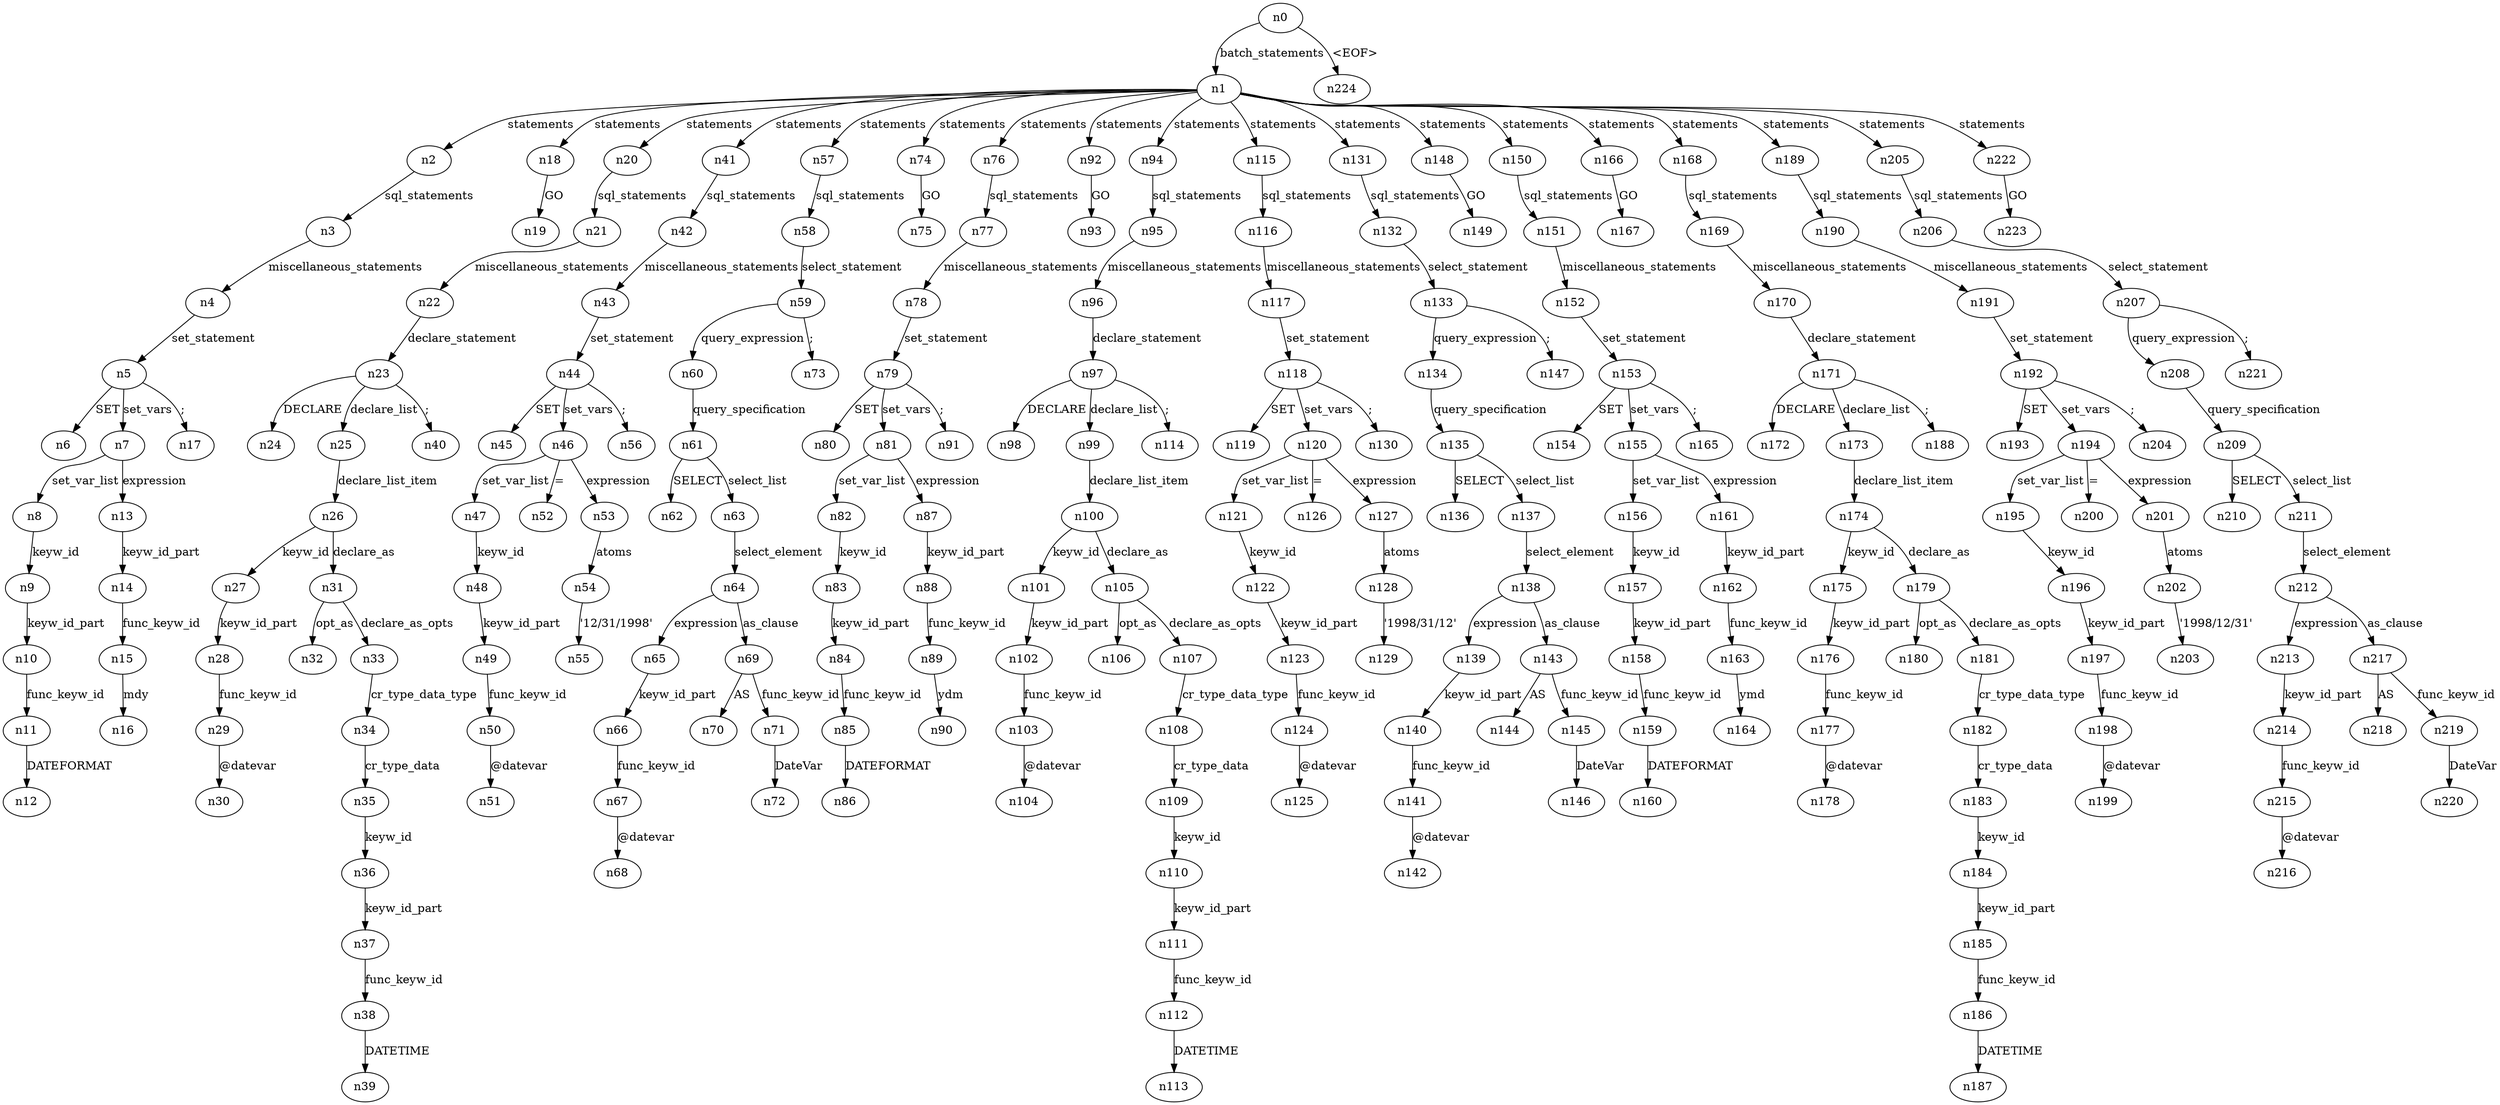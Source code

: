 digraph ParseTree {
  n0 -> n1 [label="batch_statements"];
  n1 -> n2 [label="statements"];
  n2 -> n3 [label="sql_statements"];
  n3 -> n4 [label="miscellaneous_statements"];
  n4 -> n5 [label="set_statement"];
  n5 -> n6 [label="SET"];
  n5 -> n7 [label="set_vars"];
  n7 -> n8 [label="set_var_list"];
  n8 -> n9 [label="keyw_id"];
  n9 -> n10 [label="keyw_id_part"];
  n10 -> n11 [label="func_keyw_id"];
  n11 -> n12 [label="DATEFORMAT"];
  n7 -> n13 [label="expression"];
  n13 -> n14 [label="keyw_id_part"];
  n14 -> n15 [label="func_keyw_id"];
  n15 -> n16 [label="mdy"];
  n5 -> n17 [label=";"];
  n1 -> n18 [label="statements"];
  n18 -> n19 [label="GO"];
  n1 -> n20 [label="statements"];
  n20 -> n21 [label="sql_statements"];
  n21 -> n22 [label="miscellaneous_statements"];
  n22 -> n23 [label="declare_statement"];
  n23 -> n24 [label="DECLARE"];
  n23 -> n25 [label="declare_list"];
  n25 -> n26 [label="declare_list_item"];
  n26 -> n27 [label="keyw_id"];
  n27 -> n28 [label="keyw_id_part"];
  n28 -> n29 [label="func_keyw_id"];
  n29 -> n30 [label="@datevar"];
  n26 -> n31 [label="declare_as"];
  n31 -> n32 [label="opt_as"];
  n31 -> n33 [label="declare_as_opts"];
  n33 -> n34 [label="cr_type_data_type"];
  n34 -> n35 [label="cr_type_data"];
  n35 -> n36 [label="keyw_id"];
  n36 -> n37 [label="keyw_id_part"];
  n37 -> n38 [label="func_keyw_id"];
  n38 -> n39 [label="DATETIME"];
  n23 -> n40 [label=";"];
  n1 -> n41 [label="statements"];
  n41 -> n42 [label="sql_statements"];
  n42 -> n43 [label="miscellaneous_statements"];
  n43 -> n44 [label="set_statement"];
  n44 -> n45 [label="SET"];
  n44 -> n46 [label="set_vars"];
  n46 -> n47 [label="set_var_list"];
  n47 -> n48 [label="keyw_id"];
  n48 -> n49 [label="keyw_id_part"];
  n49 -> n50 [label="func_keyw_id"];
  n50 -> n51 [label="@datevar"];
  n46 -> n52 [label="="];
  n46 -> n53 [label="expression"];
  n53 -> n54 [label="atoms"];
  n54 -> n55 [label="'12/31/1998'"];
  n44 -> n56 [label=";"];
  n1 -> n57 [label="statements"];
  n57 -> n58 [label="sql_statements"];
  n58 -> n59 [label="select_statement"];
  n59 -> n60 [label="query_expression"];
  n60 -> n61 [label="query_specification"];
  n61 -> n62 [label="SELECT"];
  n61 -> n63 [label="select_list"];
  n63 -> n64 [label="select_element"];
  n64 -> n65 [label="expression"];
  n65 -> n66 [label="keyw_id_part"];
  n66 -> n67 [label="func_keyw_id"];
  n67 -> n68 [label="@datevar"];
  n64 -> n69 [label="as_clause"];
  n69 -> n70 [label="AS"];
  n69 -> n71 [label="func_keyw_id"];
  n71 -> n72 [label="DateVar"];
  n59 -> n73 [label=";"];
  n1 -> n74 [label="statements"];
  n74 -> n75 [label="GO"];
  n1 -> n76 [label="statements"];
  n76 -> n77 [label="sql_statements"];
  n77 -> n78 [label="miscellaneous_statements"];
  n78 -> n79 [label="set_statement"];
  n79 -> n80 [label="SET"];
  n79 -> n81 [label="set_vars"];
  n81 -> n82 [label="set_var_list"];
  n82 -> n83 [label="keyw_id"];
  n83 -> n84 [label="keyw_id_part"];
  n84 -> n85 [label="func_keyw_id"];
  n85 -> n86 [label="DATEFORMAT"];
  n81 -> n87 [label="expression"];
  n87 -> n88 [label="keyw_id_part"];
  n88 -> n89 [label="func_keyw_id"];
  n89 -> n90 [label="ydm"];
  n79 -> n91 [label=";"];
  n1 -> n92 [label="statements"];
  n92 -> n93 [label="GO"];
  n1 -> n94 [label="statements"];
  n94 -> n95 [label="sql_statements"];
  n95 -> n96 [label="miscellaneous_statements"];
  n96 -> n97 [label="declare_statement"];
  n97 -> n98 [label="DECLARE"];
  n97 -> n99 [label="declare_list"];
  n99 -> n100 [label="declare_list_item"];
  n100 -> n101 [label="keyw_id"];
  n101 -> n102 [label="keyw_id_part"];
  n102 -> n103 [label="func_keyw_id"];
  n103 -> n104 [label="@datevar"];
  n100 -> n105 [label="declare_as"];
  n105 -> n106 [label="opt_as"];
  n105 -> n107 [label="declare_as_opts"];
  n107 -> n108 [label="cr_type_data_type"];
  n108 -> n109 [label="cr_type_data"];
  n109 -> n110 [label="keyw_id"];
  n110 -> n111 [label="keyw_id_part"];
  n111 -> n112 [label="func_keyw_id"];
  n112 -> n113 [label="DATETIME"];
  n97 -> n114 [label=";"];
  n1 -> n115 [label="statements"];
  n115 -> n116 [label="sql_statements"];
  n116 -> n117 [label="miscellaneous_statements"];
  n117 -> n118 [label="set_statement"];
  n118 -> n119 [label="SET"];
  n118 -> n120 [label="set_vars"];
  n120 -> n121 [label="set_var_list"];
  n121 -> n122 [label="keyw_id"];
  n122 -> n123 [label="keyw_id_part"];
  n123 -> n124 [label="func_keyw_id"];
  n124 -> n125 [label="@datevar"];
  n120 -> n126 [label="="];
  n120 -> n127 [label="expression"];
  n127 -> n128 [label="atoms"];
  n128 -> n129 [label="'1998/31/12'"];
  n118 -> n130 [label=";"];
  n1 -> n131 [label="statements"];
  n131 -> n132 [label="sql_statements"];
  n132 -> n133 [label="select_statement"];
  n133 -> n134 [label="query_expression"];
  n134 -> n135 [label="query_specification"];
  n135 -> n136 [label="SELECT"];
  n135 -> n137 [label="select_list"];
  n137 -> n138 [label="select_element"];
  n138 -> n139 [label="expression"];
  n139 -> n140 [label="keyw_id_part"];
  n140 -> n141 [label="func_keyw_id"];
  n141 -> n142 [label="@datevar"];
  n138 -> n143 [label="as_clause"];
  n143 -> n144 [label="AS"];
  n143 -> n145 [label="func_keyw_id"];
  n145 -> n146 [label="DateVar"];
  n133 -> n147 [label=";"];
  n1 -> n148 [label="statements"];
  n148 -> n149 [label="GO"];
  n1 -> n150 [label="statements"];
  n150 -> n151 [label="sql_statements"];
  n151 -> n152 [label="miscellaneous_statements"];
  n152 -> n153 [label="set_statement"];
  n153 -> n154 [label="SET"];
  n153 -> n155 [label="set_vars"];
  n155 -> n156 [label="set_var_list"];
  n156 -> n157 [label="keyw_id"];
  n157 -> n158 [label="keyw_id_part"];
  n158 -> n159 [label="func_keyw_id"];
  n159 -> n160 [label="DATEFORMAT"];
  n155 -> n161 [label="expression"];
  n161 -> n162 [label="keyw_id_part"];
  n162 -> n163 [label="func_keyw_id"];
  n163 -> n164 [label="ymd"];
  n153 -> n165 [label=";"];
  n1 -> n166 [label="statements"];
  n166 -> n167 [label="GO"];
  n1 -> n168 [label="statements"];
  n168 -> n169 [label="sql_statements"];
  n169 -> n170 [label="miscellaneous_statements"];
  n170 -> n171 [label="declare_statement"];
  n171 -> n172 [label="DECLARE"];
  n171 -> n173 [label="declare_list"];
  n173 -> n174 [label="declare_list_item"];
  n174 -> n175 [label="keyw_id"];
  n175 -> n176 [label="keyw_id_part"];
  n176 -> n177 [label="func_keyw_id"];
  n177 -> n178 [label="@datevar"];
  n174 -> n179 [label="declare_as"];
  n179 -> n180 [label="opt_as"];
  n179 -> n181 [label="declare_as_opts"];
  n181 -> n182 [label="cr_type_data_type"];
  n182 -> n183 [label="cr_type_data"];
  n183 -> n184 [label="keyw_id"];
  n184 -> n185 [label="keyw_id_part"];
  n185 -> n186 [label="func_keyw_id"];
  n186 -> n187 [label="DATETIME"];
  n171 -> n188 [label=";"];
  n1 -> n189 [label="statements"];
  n189 -> n190 [label="sql_statements"];
  n190 -> n191 [label="miscellaneous_statements"];
  n191 -> n192 [label="set_statement"];
  n192 -> n193 [label="SET"];
  n192 -> n194 [label="set_vars"];
  n194 -> n195 [label="set_var_list"];
  n195 -> n196 [label="keyw_id"];
  n196 -> n197 [label="keyw_id_part"];
  n197 -> n198 [label="func_keyw_id"];
  n198 -> n199 [label="@datevar"];
  n194 -> n200 [label="="];
  n194 -> n201 [label="expression"];
  n201 -> n202 [label="atoms"];
  n202 -> n203 [label="'1998/12/31'"];
  n192 -> n204 [label=";"];
  n1 -> n205 [label="statements"];
  n205 -> n206 [label="sql_statements"];
  n206 -> n207 [label="select_statement"];
  n207 -> n208 [label="query_expression"];
  n208 -> n209 [label="query_specification"];
  n209 -> n210 [label="SELECT"];
  n209 -> n211 [label="select_list"];
  n211 -> n212 [label="select_element"];
  n212 -> n213 [label="expression"];
  n213 -> n214 [label="keyw_id_part"];
  n214 -> n215 [label="func_keyw_id"];
  n215 -> n216 [label="@datevar"];
  n212 -> n217 [label="as_clause"];
  n217 -> n218 [label="AS"];
  n217 -> n219 [label="func_keyw_id"];
  n219 -> n220 [label="DateVar"];
  n207 -> n221 [label=";"];
  n1 -> n222 [label="statements"];
  n222 -> n223 [label="GO"];
  n0 -> n224 [label="<EOF>"];
}